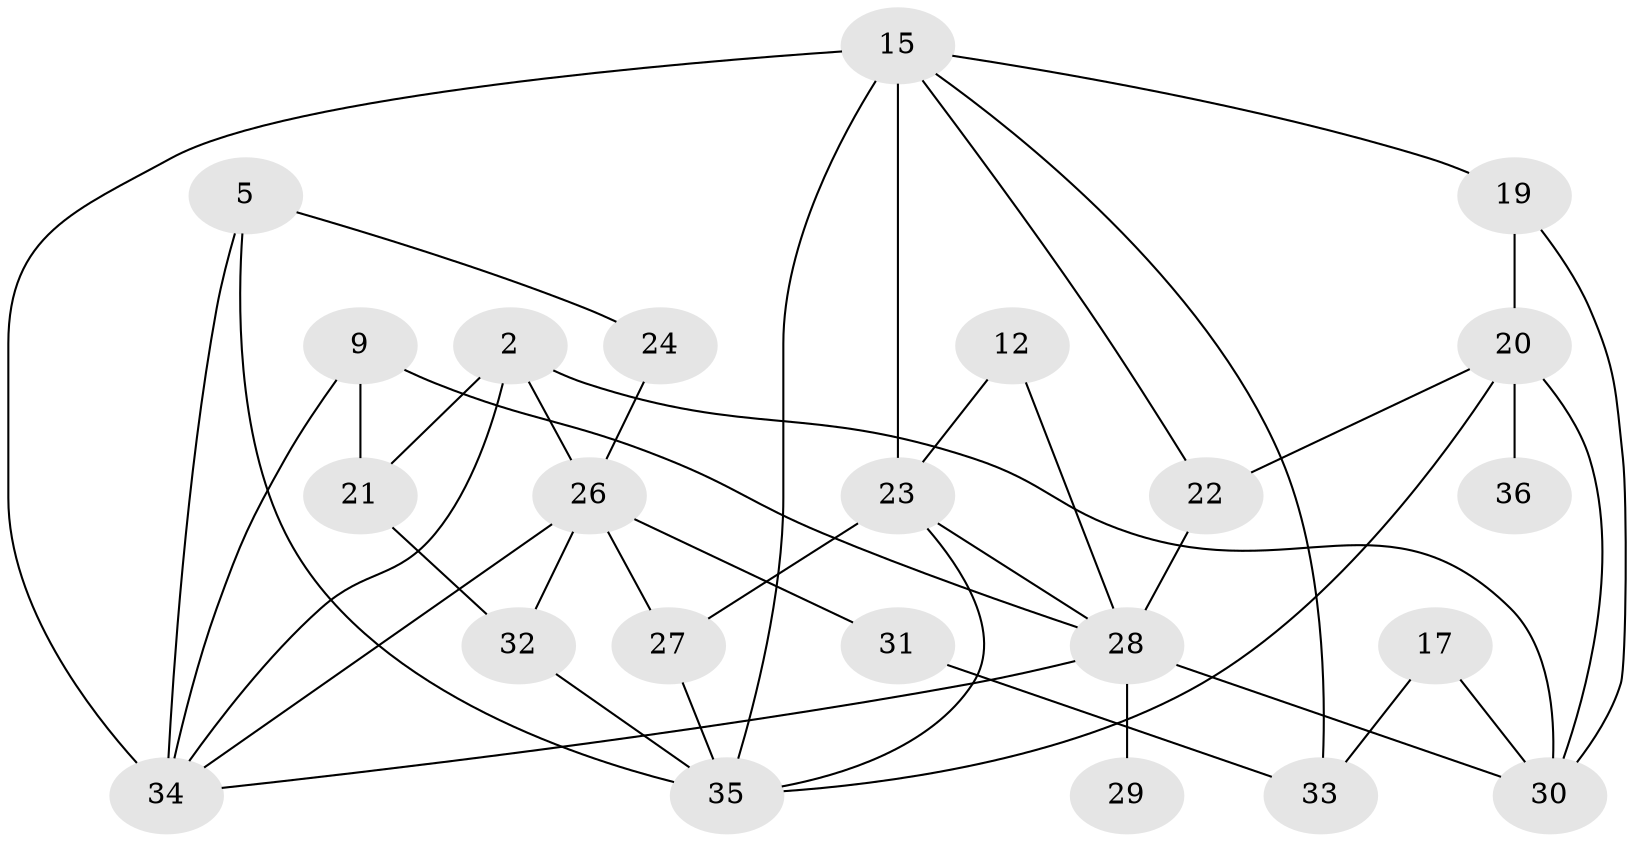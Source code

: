 // original degree distribution, {2: 0.22535211267605634, 3: 0.2676056338028169, 4: 0.056338028169014086, 1: 0.18309859154929578, 0: 0.16901408450704225, 5: 0.056338028169014086, 6: 0.014084507042253521, 7: 0.028169014084507043}
// Generated by graph-tools (version 1.1) at 2025/25/03/09/25 03:25:20]
// undirected, 23 vertices, 42 edges
graph export_dot {
graph [start="1"]
  node [color=gray90,style=filled];
  2;
  5;
  9;
  12;
  15;
  17;
  19;
  20;
  21;
  22;
  23;
  24;
  26;
  27;
  28;
  29;
  30;
  31;
  32;
  33;
  34;
  35;
  36;
  2 -- 21 [weight=1.0];
  2 -- 26 [weight=2.0];
  2 -- 30 [weight=1.0];
  2 -- 34 [weight=1.0];
  5 -- 24 [weight=1.0];
  5 -- 34 [weight=1.0];
  5 -- 35 [weight=1.0];
  9 -- 21 [weight=1.0];
  9 -- 28 [weight=1.0];
  9 -- 34 [weight=1.0];
  12 -- 23 [weight=1.0];
  12 -- 28 [weight=1.0];
  15 -- 19 [weight=1.0];
  15 -- 22 [weight=1.0];
  15 -- 23 [weight=1.0];
  15 -- 33 [weight=1.0];
  15 -- 34 [weight=2.0];
  15 -- 35 [weight=1.0];
  17 -- 30 [weight=1.0];
  17 -- 33 [weight=1.0];
  19 -- 20 [weight=1.0];
  19 -- 30 [weight=1.0];
  20 -- 22 [weight=1.0];
  20 -- 30 [weight=1.0];
  20 -- 35 [weight=1.0];
  20 -- 36 [weight=1.0];
  21 -- 32 [weight=1.0];
  22 -- 28 [weight=1.0];
  23 -- 27 [weight=1.0];
  23 -- 28 [weight=1.0];
  23 -- 35 [weight=1.0];
  24 -- 26 [weight=1.0];
  26 -- 27 [weight=1.0];
  26 -- 31 [weight=1.0];
  26 -- 32 [weight=1.0];
  26 -- 34 [weight=1.0];
  27 -- 35 [weight=1.0];
  28 -- 29 [weight=1.0];
  28 -- 30 [weight=1.0];
  28 -- 34 [weight=1.0];
  31 -- 33 [weight=1.0];
  32 -- 35 [weight=1.0];
}
